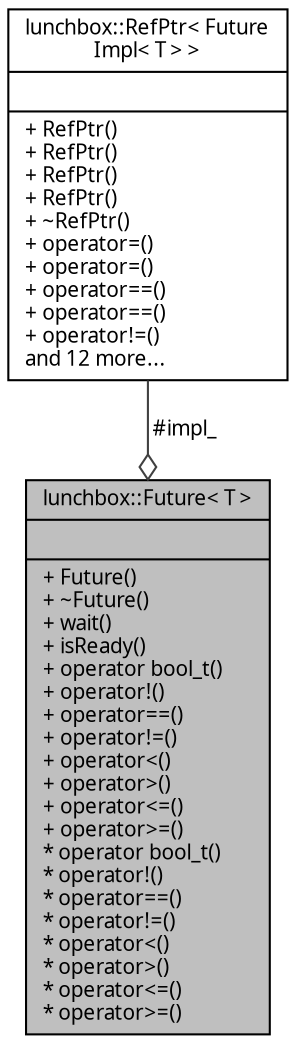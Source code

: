 digraph "lunchbox::Future&lt; T &gt;"
{
  edge [fontname="Sans",fontsize="10",labelfontname="Sans",labelfontsize="10"];
  node [fontname="Sans",fontsize="10",shape=record];
  Node1 [label="{lunchbox::Future\< T \>\n||+ Future()\l+ ~Future()\l+ wait()\l+ isReady()\l+ operator bool_t()\l+ operator!()\l+ operator==()\l+ operator!=()\l+ operator\<()\l+ operator\>()\l+ operator\<=()\l+ operator\>=()\l* operator bool_t()\l* operator!()\l* operator==()\l* operator!=()\l* operator\<()\l* operator\>()\l* operator\<=()\l* operator\>=()\l}",height=0.2,width=0.4,color="black", fillcolor="grey75", style="filled" fontcolor="black"];
  Node2 -> Node1 [color="grey25",fontsize="10",style="solid",label=" #impl_" ,arrowhead="odiamond",fontname="Sans"];
  Node2 [label="{lunchbox::RefPtr\< Future\lImpl\< T \> \>\n||+ RefPtr()\l+ RefPtr()\l+ RefPtr()\l+ RefPtr()\l+ ~RefPtr()\l+ operator=()\l+ operator=()\l+ operator==()\l+ operator==()\l+ operator!=()\land 12 more...\l}",height=0.2,width=0.4,color="black", fillcolor="white", style="filled",URL="$classlunchbox_1_1_ref_ptr.html"];
}
